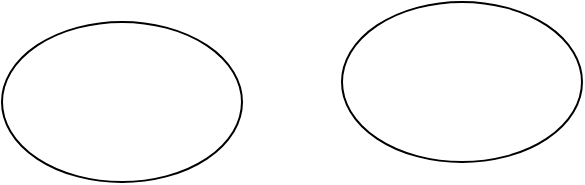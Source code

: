 <mxfile version="14.4.3" type="github">
  <diagram id="3mxHXcfuH7H3PGoc_4mG" name="第 1 页">
    <mxGraphModel dx="851" dy="325" grid="1" gridSize="10" guides="1" tooltips="1" connect="1" arrows="1" fold="1" page="1" pageScale="1" pageWidth="827" pageHeight="1169" math="0" shadow="0">
      <root>
        <mxCell id="0" />
        <mxCell id="1" parent="0" />
        <mxCell id="AwbgY8qk8GJku8kJxgCv-1" value="" style="ellipse;whiteSpace=wrap;html=1;" parent="1" vertex="1">
          <mxGeometry x="280" y="70" width="120" height="80" as="geometry" />
        </mxCell>
        <mxCell id="1pBqV4XwfVSCoMi9rXIl-1" value="" style="ellipse;whiteSpace=wrap;html=1;" parent="1" vertex="1">
          <mxGeometry x="110" y="80" width="120" height="80" as="geometry" />
        </mxCell>
      </root>
    </mxGraphModel>
  </diagram>
</mxfile>
